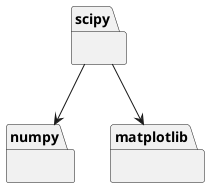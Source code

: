 @startuml
  package "numpy" {}
  package "matplotlib" {}
  package "scipy" {}
  scipy --> numpy
  scipy --> matplotlib
@enduml
